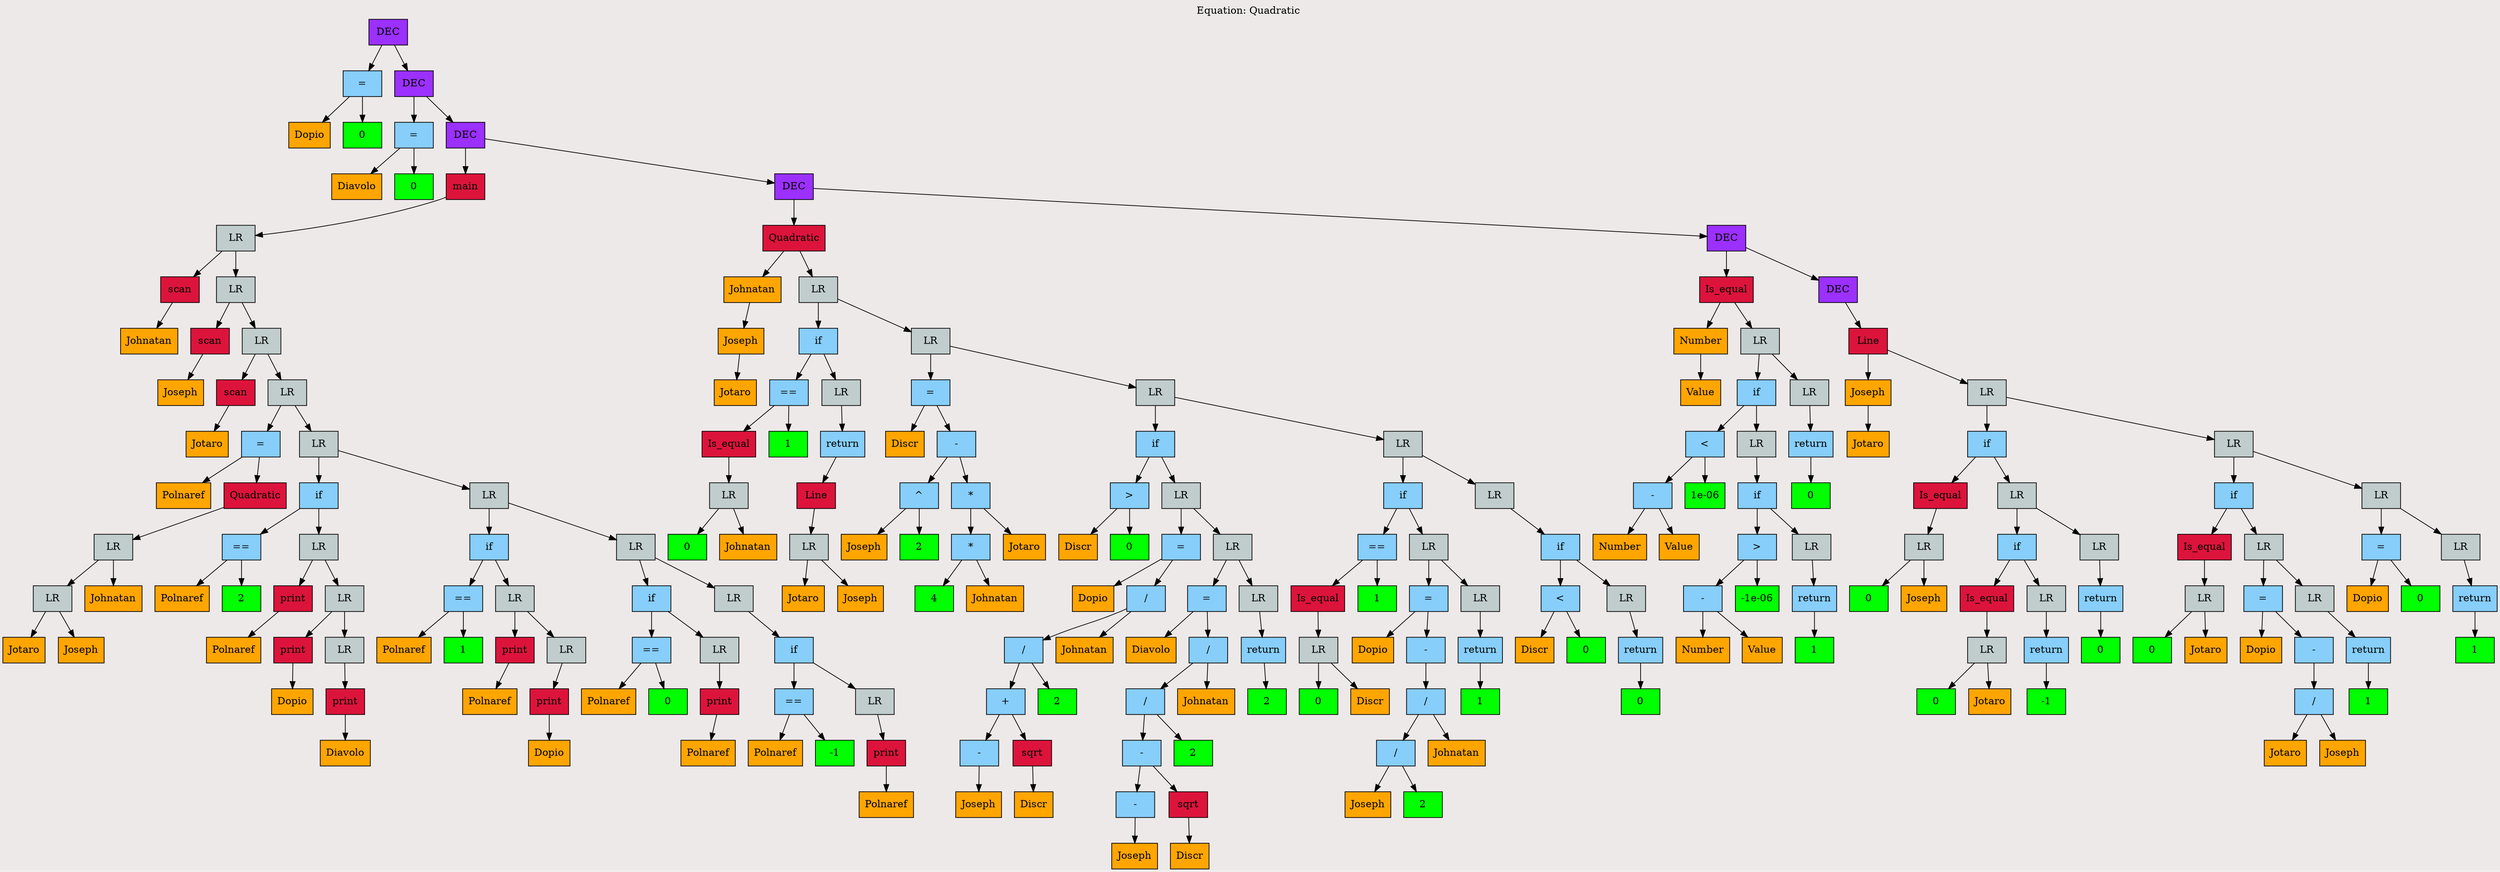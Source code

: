digraph G {
graph [bgcolor = Snow2]
	"0x55a15883f050" [shape = box, label = "DEC"style = filled, color = black, fillcolor = purple1]
	"0x55a15883f050" -> "0x55a158834fe0" 
	"0x55a15883f050" -> "0x55a15883eff0" 
	"0x55a158834fe0" [shape = box, label = "=" style = filled, color = black, fillcolor = lightskyblue]
	"0x55a158834fe0" -> "0x55a158834040" 
	"0x55a158834fe0" -> "0x55a158835020" 
	"0x55a158834040" [shape = box, label = "Dopio"style = filled, color = black, fillcolor = orange]
	"0x55a158835020" [shape = box, label = "0", style = filled, color = black, fillcolor = green]
	"0x55a15883eff0" [shape = box, label = "DEC"style = filled, color = black, fillcolor = purple1]
	"0x55a15883eff0" -> "0x55a158835120" 
	"0x55a15883eff0" -> "0x55a15883ef90" 
	"0x55a158835120" [shape = box, label = "=" style = filled, color = black, fillcolor = lightskyblue]
	"0x55a158835120" -> "0x55a1588350c0" 
	"0x55a158835120" -> "0x55a158835160" 
	"0x55a1588350c0" [shape = box, label = "Diavolo"style = filled, color = black, fillcolor = orange]
	"0x55a158835160" [shape = box, label = "0", style = filled, color = black, fillcolor = green]
	"0x55a15883ef90" [shape = box, label = "DEC"style = filled, color = black, fillcolor = purple1]
	"0x55a15883ef90" -> "0x55a158835220" 
	"0x55a15883ef90" -> "0x55a15883ef30" 
	"0x55a158835220" [shape = box, label = "main"style = filled, color = black, fillcolor = crimson]
	"0x55a158835220" -> "0x55a15883e270" 
	"0x55a15883e270" [shape = box, label = "LR"style = filled, color = black, fillcolor = azure3]
	"0x55a15883e270" -> "0x55a1588353a0" 
	"0x55a15883e270" -> "0x55a15883e210" 
	"0x55a1588353a0" [shape = box, label = "scan"style = filled, color = black, fillcolor = crimson]
	"0x55a1588353a0" -> "0x55a158835400" 
	"0x55a158835400" [shape = box, label = "Johnatan"style = filled, color = black, fillcolor = orange]
	"0x55a15883e210" [shape = box, label = "LR"style = filled, color = black, fillcolor = azure3]
	"0x55a15883e210" -> "0x55a1588354c0" 
	"0x55a15883e210" -> "0x55a15883e1b0" 
	"0x55a1588354c0" [shape = box, label = "scan"style = filled, color = black, fillcolor = crimson]
	"0x55a1588354c0" -> "0x55a158835520" 
	"0x55a158835520" [shape = box, label = "Joseph"style = filled, color = black, fillcolor = orange]
	"0x55a15883e1b0" [shape = box, label = "LR"style = filled, color = black, fillcolor = azure3]
	"0x55a15883e1b0" -> "0x55a1588355e0" 
	"0x55a15883e1b0" -> "0x55a15883e150" 
	"0x55a1588355e0" [shape = box, label = "scan"style = filled, color = black, fillcolor = crimson]
	"0x55a1588355e0" -> "0x55a158835640" 
	"0x55a158835640" [shape = box, label = "Jotaro"style = filled, color = black, fillcolor = orange]
	"0x55a15883e150" [shape = box, label = "LR"style = filled, color = black, fillcolor = azure3]
	"0x55a15883e150" -> "0x55a1588358c0" 
	"0x55a15883e150" -> "0x55a15883e0f0" 
	"0x55a1588358c0" [shape = box, label = "=" style = filled, color = black, fillcolor = lightskyblue]
	"0x55a1588358c0" -> "0x55a158835860" 
	"0x55a1588358c0" -> "0x55a158835920" 
	"0x55a158835860" [shape = box, label = "Polnaref"style = filled, color = black, fillcolor = orange]
	"0x55a158835920" [shape = box, label = "Quadratic"style = filled, color = black, fillcolor = crimson]
	"0x55a158835920" -> "0x55a15883dcd0" 
	"0x55a15883dcd0" [shape = box, label = "LR"style = filled, color = black, fillcolor = azure3]
	"0x55a15883dcd0" -> "0x55a15883dc70" 
	"0x55a15883dcd0" -> "0x55a1588359e0" 
	"0x55a15883dc70" [shape = box, label = "LR"style = filled, color = black, fillcolor = azure3]
	"0x55a15883dc70" -> "0x55a158835b60" 
	"0x55a15883dc70" -> "0x55a158835aa0" 
	"0x55a158835b60" [shape = box, label = "Jotaro"style = filled, color = black, fillcolor = orange]
	"0x55a158835aa0" [shape = box, label = "Joseph"style = filled, color = black, fillcolor = orange]
	"0x55a1588359e0" [shape = box, label = "Johnatan"style = filled, color = black, fillcolor = orange]
	"0x55a15883e0f0" [shape = box, label = "LR"style = filled, color = black, fillcolor = azure3]
	"0x55a15883e0f0" -> "0x55a158835c80" 
	"0x55a15883e0f0" -> "0x55a15883e090" 
	"0x55a158835c80" [shape = box, label = "if" style = filled, color = black, fillcolor = lightskyblue]
	"0x55a158835c80" -> "0x55a158835da0" 
	"0x55a158835c80" -> "0x55a15883ddf0" 
	"0x55a158835da0" [shape = box, label = "==" style = filled, color = black, fillcolor = lightskyblue]
	"0x55a158835da0" -> "0x55a158835d40" 
	"0x55a158835da0" -> "0x55a158835de0" 
	"0x55a158835d40" [shape = box, label = "Polnaref"style = filled, color = black, fillcolor = orange]
	"0x55a158835de0" [shape = box, label = "2", style = filled, color = black, fillcolor = green]
	"0x55a15883ddf0" [shape = box, label = "LR"style = filled, color = black, fillcolor = azure3]
	"0x55a15883ddf0" -> "0x55a158835f00" 
	"0x55a15883ddf0" -> "0x55a15883dd90" 
	"0x55a158835f00" [shape = box, label = "print"style = filled, color = black, fillcolor = crimson]
	"0x55a158835f00" -> "0x55a158836200" 
	"0x55a158836200" [shape = box, label = "Polnaref"style = filled, color = black, fillcolor = orange]
	"0x55a15883dd90" [shape = box, label = "LR"style = filled, color = black, fillcolor = azure3]
	"0x55a15883dd90" -> "0x55a1588362c0" 
	"0x55a15883dd90" -> "0x55a15883dd30" 
	"0x55a1588362c0" [shape = box, label = "print"style = filled, color = black, fillcolor = crimson]
	"0x55a1588362c0" -> "0x55a158836320" 
	"0x55a158836320" [shape = box, label = "Dopio"style = filled, color = black, fillcolor = orange]
	"0x55a15883dd30" [shape = box, label = "LR"style = filled, color = black, fillcolor = azure3]
	"0x55a15883dd30" -> "0x55a1588363e0" 
	"0x55a1588363e0" [shape = box, label = "print"style = filled, color = black, fillcolor = crimson]
	"0x55a1588363e0" -> "0x55a158836440" 
	"0x55a158836440" [shape = box, label = "Diavolo"style = filled, color = black, fillcolor = orange]
	"0x55a15883e090" [shape = box, label = "LR"style = filled, color = black, fillcolor = azure3]
	"0x55a15883e090" -> "0x55a158836560" 
	"0x55a15883e090" -> "0x55a15883e030" 
	"0x55a158836560" [shape = box, label = "if" style = filled, color = black, fillcolor = lightskyblue]
	"0x55a158836560" -> "0x55a158836680" 
	"0x55a158836560" -> "0x55a15883deb0" 
	"0x55a158836680" [shape = box, label = "==" style = filled, color = black, fillcolor = lightskyblue]
	"0x55a158836680" -> "0x55a158836620" 
	"0x55a158836680" -> "0x55a1588366c0" 
	"0x55a158836620" [shape = box, label = "Polnaref"style = filled, color = black, fillcolor = orange]
	"0x55a1588366c0" [shape = box, label = "1", style = filled, color = black, fillcolor = green]
	"0x55a15883deb0" [shape = box, label = "LR"style = filled, color = black, fillcolor = azure3]
	"0x55a15883deb0" -> "0x55a1588367e0" 
	"0x55a15883deb0" -> "0x55a15883de50" 
	"0x55a1588367e0" [shape = box, label = "print"style = filled, color = black, fillcolor = crimson]
	"0x55a1588367e0" -> "0x55a158836840" 
	"0x55a158836840" [shape = box, label = "Polnaref"style = filled, color = black, fillcolor = orange]
	"0x55a15883de50" [shape = box, label = "LR"style = filled, color = black, fillcolor = azure3]
	"0x55a15883de50" -> "0x55a158836900" 
	"0x55a158836900" [shape = box, label = "print"style = filled, color = black, fillcolor = crimson]
	"0x55a158836900" -> "0x55a158836960" 
	"0x55a158836960" [shape = box, label = "Dopio"style = filled, color = black, fillcolor = orange]
	"0x55a15883e030" [shape = box, label = "LR"style = filled, color = black, fillcolor = azure3]
	"0x55a15883e030" -> "0x55a158836a80" 
	"0x55a15883e030" -> "0x55a15883dfd0" 
	"0x55a158836a80" [shape = box, label = "if" style = filled, color = black, fillcolor = lightskyblue]
	"0x55a158836a80" -> "0x55a158836ba0" 
	"0x55a158836a80" -> "0x55a15883df10" 
	"0x55a158836ba0" [shape = box, label = "==" style = filled, color = black, fillcolor = lightskyblue]
	"0x55a158836ba0" -> "0x55a158836b40" 
	"0x55a158836ba0" -> "0x55a158836be0" 
	"0x55a158836b40" [shape = box, label = "Polnaref"style = filled, color = black, fillcolor = orange]
	"0x55a158836be0" [shape = box, label = "0", style = filled, color = black, fillcolor = green]
	"0x55a15883df10" [shape = box, label = "LR"style = filled, color = black, fillcolor = azure3]
	"0x55a15883df10" -> "0x55a158836d00" 
	"0x55a158836d00" [shape = box, label = "print"style = filled, color = black, fillcolor = crimson]
	"0x55a158836d00" -> "0x55a158836d60" 
	"0x55a158836d60" [shape = box, label = "Polnaref"style = filled, color = black, fillcolor = orange]
	"0x55a15883dfd0" [shape = box, label = "LR"style = filled, color = black, fillcolor = azure3]
	"0x55a15883dfd0" -> "0x55a158836e80" 
	"0x55a158836e80" [shape = box, label = "if" style = filled, color = black, fillcolor = lightskyblue]
	"0x55a158836e80" -> "0x55a158836fa0" 
	"0x55a158836e80" -> "0x55a15883df70" 
	"0x55a158836fa0" [shape = box, label = "==" style = filled, color = black, fillcolor = lightskyblue]
	"0x55a158836fa0" -> "0x55a158836f40" 
	"0x55a158836fa0" -> "0x55a158836fe0" 
	"0x55a158836f40" [shape = box, label = "Polnaref"style = filled, color = black, fillcolor = orange]
	"0x55a158836fe0" [shape = box, label = "-1", style = filled, color = black, fillcolor = green]
	"0x55a15883df70" [shape = box, label = "LR"style = filled, color = black, fillcolor = azure3]
	"0x55a15883df70" -> "0x55a158837620" 
	"0x55a158837620" [shape = box, label = "print"style = filled, color = black, fillcolor = crimson]
	"0x55a158837620" -> "0x55a158837680" 
	"0x55a158837680" [shape = box, label = "Polnaref"style = filled, color = black, fillcolor = orange]
	"0x55a15883ef30" [shape = box, label = "DEC"style = filled, color = black, fillcolor = purple1]
	"0x55a15883ef30" -> "0x55a158837800" 
	"0x55a15883ef30" -> "0x55a15883eed0" 
	"0x55a158837800" [shape = box, label = "Quadratic"style = filled, color = black, fillcolor = crimson]
	"0x55a158837800" -> "0x55a1588378c0" 
	"0x55a158837800" -> "0x55a15883e810" 
	"0x55a1588378c0" [shape = box, label = "Johnatan"style = filled, color = black, fillcolor = orange]
	"0x55a1588378c0" -> "0x55a158837980" 
	"0x55a158837980" [shape = box, label = "Joseph"style = filled, color = black, fillcolor = orange]
	"0x55a158837980" -> "0x55a158837a40" 
	"0x55a158837a40" [shape = box, label = "Jotaro"style = filled, color = black, fillcolor = orange]
	"0x55a15883e810" [shape = box, label = "LR"style = filled, color = black, fillcolor = azure3]
	"0x55a15883e810" -> "0x55a158837b60" 
	"0x55a15883e810" -> "0x55a15883e7b0" 
	"0x55a158837b60" [shape = box, label = "if" style = filled, color = black, fillcolor = lightskyblue]
	"0x55a158837b60" -> "0x55a158837e40" 
	"0x55a158837b60" -> "0x55a15883e390" 
	"0x55a158837e40" [shape = box, label = "==" style = filled, color = black, fillcolor = lightskyblue]
	"0x55a158837e40" -> "0x55a158837c20" 
	"0x55a158837e40" -> "0x55a158837e80" 
	"0x55a158837c20" [shape = box, label = "Is_equal"style = filled, color = black, fillcolor = crimson]
	"0x55a158837c20" -> "0x55a15883e2d0" 
	"0x55a15883e2d0" [shape = box, label = "LR"style = filled, color = black, fillcolor = azure3]
	"0x55a15883e2d0" -> "0x55a158837d80" 
	"0x55a15883e2d0" -> "0x55a158837ce0" 
	"0x55a158837d80" [shape = box, label = "0", style = filled, color = black, fillcolor = green]
	"0x55a158837ce0" [shape = box, label = "Johnatan"style = filled, color = black, fillcolor = orange]
	"0x55a158837e80" [shape = box, label = "1", style = filled, color = black, fillcolor = green]
	"0x55a15883e390" [shape = box, label = "LR"style = filled, color = black, fillcolor = azure3]
	"0x55a15883e390" -> "0x55a1588381e0" 
	"0x55a1588381e0" [shape = box, label = "return" style = filled, color = black, fillcolor = lightskyblue]
	"0x55a1588381e0" -> "0x55a158837fa0" 
	"0x55a158837fa0" [shape = box, label = "Line"style = filled, color = black, fillcolor = crimson]
	"0x55a158837fa0" -> "0x55a15883e330" 
	"0x55a15883e330" [shape = box, label = "LR"style = filled, color = black, fillcolor = azure3]
	"0x55a15883e330" -> "0x55a158838120" 
	"0x55a15883e330" -> "0x55a158838060" 
	"0x55a158838120" [shape = box, label = "Jotaro"style = filled, color = black, fillcolor = orange]
	"0x55a158838060" [shape = box, label = "Joseph"style = filled, color = black, fillcolor = orange]
	"0x55a15883e7b0" [shape = box, label = "LR"style = filled, color = black, fillcolor = azure3]
	"0x55a15883e7b0" -> "0x55a158838360" 
	"0x55a15883e7b0" -> "0x55a15883e750" 
	"0x55a158838360" [shape = box, label = "=" style = filled, color = black, fillcolor = lightskyblue]
	"0x55a158838360" -> "0x55a158838300" 
	"0x55a158838360" -> "0x55a1588384c0" 
	"0x55a158838300" [shape = box, label = "Discr"style = filled, color = black, fillcolor = orange]
	"0x55a1588384c0" [shape = box, label = "-" style = filled, color = black, fillcolor = lightskyblue]
	"0x55a1588384c0" -> "0x55a158838420" 
	"0x55a1588384c0" -> "0x55a158838620" 
	"0x55a158838420" [shape = box, label = "^" style = filled, color = black, fillcolor = lightskyblue]
	"0x55a158838420" -> "0x55a1588383c0" 
	"0x55a158838420" -> "0x55a158838460" 
	"0x55a1588383c0" [shape = box, label = "Joseph"style = filled, color = black, fillcolor = orange]
	"0x55a158838460" [shape = box, label = "2", style = filled, color = black, fillcolor = green]
	"0x55a158838620" [shape = box, label = "*" style = filled, color = black, fillcolor = lightskyblue]
	"0x55a158838620" -> "0x55a158838560" 
	"0x55a158838620" -> "0x55a158838680" 
	"0x55a158838560" [shape = box, label = "*" style = filled, color = black, fillcolor = lightskyblue]
	"0x55a158838560" -> "0x55a158838500" 
	"0x55a158838560" -> "0x55a1588385c0" 
	"0x55a158838500" [shape = box, label = "4", style = filled, color = black, fillcolor = green]
	"0x55a1588385c0" [shape = box, label = "Johnatan"style = filled, color = black, fillcolor = orange]
	"0x55a158838680" [shape = box, label = "Jotaro"style = filled, color = black, fillcolor = orange]
	"0x55a15883e750" [shape = box, label = "LR"style = filled, color = black, fillcolor = azure3]
	"0x55a15883e750" -> "0x55a158838740" 
	"0x55a15883e750" -> "0x55a15883e6f0" 
	"0x55a158838740" [shape = box, label = "if" style = filled, color = black, fillcolor = lightskyblue]
	"0x55a158838740" -> "0x55a158838860" 
	"0x55a158838740" -> "0x55a15883e4b0" 
	"0x55a158838860" [shape = box, label = ">" style = filled, color = black, fillcolor = lightskyblue]
	"0x55a158838860" -> "0x55a158838800" 
	"0x55a158838860" -> "0x55a1588388a0" 
	"0x55a158838800" [shape = box, label = "Discr"style = filled, color = black, fillcolor = orange]
	"0x55a1588388a0" [shape = box, label = "0", style = filled, color = black, fillcolor = green]
	"0x55a15883e4b0" [shape = box, label = "LR"style = filled, color = black, fillcolor = azure3]
	"0x55a15883e4b0" -> "0x55a158838a20" 
	"0x55a15883e4b0" -> "0x55a15883e450" 
	"0x55a158838a20" [shape = box, label = "=" style = filled, color = black, fillcolor = lightskyblue]
	"0x55a158838a20" -> "0x55a1588389c0" 
	"0x55a158838a20" -> "0x55a158838e80" 
	"0x55a1588389c0" [shape = box, label = "Dopio"style = filled, color = black, fillcolor = orange]
	"0x55a158838e80" [shape = box, label = "/" style = filled, color = black, fillcolor = lightskyblue]
	"0x55a158838e80" -> "0x55a158838de0" 
	"0x55a158838e80" -> "0x55a158838ee0" 
	"0x55a158838de0" [shape = box, label = "/" style = filled, color = black, fillcolor = lightskyblue]
	"0x55a158838de0" -> "0x55a158838ba0" 
	"0x55a158838de0" -> "0x55a158838e20" 
	"0x55a158838ba0" [shape = box, label = "+" style = filled, color = black, fillcolor = lightskyblue]
	"0x55a158838ba0" -> "0x55a158838ae0" 
	"0x55a158838ba0" -> "0x55a158838c00" 
	"0x55a158838ae0" [shape = box, label = "-" style = filled, color = black, fillcolor = lightskyblue]
	"0x55a158838ae0" -> "0x55a158838b40" 
	"0x55a158838b40" [shape = box, label = "Joseph"style = filled, color = black, fillcolor = orange]
	"0x55a158838c00" [shape = box, label = "sqrt"style = filled, color = black, fillcolor = crimson]
	"0x55a158838c00" -> "0x55a158838cc0" 
	"0x55a158838cc0" [shape = box, label = "Discr"style = filled, color = black, fillcolor = orange]
	"0x55a158838e20" [shape = box, label = "2", style = filled, color = black, fillcolor = green]
	"0x55a158838ee0" [shape = box, label = "Johnatan"style = filled, color = black, fillcolor = orange]
	"0x55a15883e450" [shape = box, label = "LR"style = filled, color = black, fillcolor = azure3]
	"0x55a15883e450" -> "0x55a158839000" 
	"0x55a15883e450" -> "0x55a15883e3f0" 
	"0x55a158839000" [shape = box, label = "=" style = filled, color = black, fillcolor = lightskyblue]
	"0x55a158839000" -> "0x55a158838fa0" 
	"0x55a158839000" -> "0x55a158837200" 
	"0x55a158838fa0" [shape = box, label = "Diavolo"style = filled, color = black, fillcolor = orange]
	"0x55a158837200" [shape = box, label = "/" style = filled, color = black, fillcolor = lightskyblue]
	"0x55a158837200" -> "0x55a158837160" 
	"0x55a158837200" -> "0x55a158837260" 
	"0x55a158837160" [shape = box, label = "/" style = filled, color = black, fillcolor = lightskyblue]
	"0x55a158837160" -> "0x55a158839180" 
	"0x55a158837160" -> "0x55a1588371a0" 
	"0x55a158839180" [shape = box, label = "-" style = filled, color = black, fillcolor = lightskyblue]
	"0x55a158839180" -> "0x55a1588390c0" 
	"0x55a158839180" -> "0x55a1588391e0" 
	"0x55a1588390c0" [shape = box, label = "-" style = filled, color = black, fillcolor = lightskyblue]
	"0x55a1588390c0" -> "0x55a158839120" 
	"0x55a158839120" [shape = box, label = "Joseph"style = filled, color = black, fillcolor = orange]
	"0x55a1588391e0" [shape = box, label = "sqrt"style = filled, color = black, fillcolor = crimson]
	"0x55a1588391e0" -> "0x55a1588392a0" 
	"0x55a1588392a0" [shape = box, label = "Discr"style = filled, color = black, fillcolor = orange]
	"0x55a1588371a0" [shape = box, label = "2", style = filled, color = black, fillcolor = green]
	"0x55a158837260" [shape = box, label = "Johnatan"style = filled, color = black, fillcolor = orange]
	"0x55a15883e3f0" [shape = box, label = "LR"style = filled, color = black, fillcolor = azure3]
	"0x55a15883e3f0" -> "0x55a158837360" 
	"0x55a158837360" [shape = box, label = "return" style = filled, color = black, fillcolor = lightskyblue]
	"0x55a158837360" -> "0x55a158837300" 
	"0x55a158837300" [shape = box, label = "2", style = filled, color = black, fillcolor = green]
	"0x55a15883e6f0" [shape = box, label = "LR"style = filled, color = black, fillcolor = azure3]
	"0x55a15883e6f0" -> "0x55a158837480" 
	"0x55a15883e6f0" -> "0x55a15883e690" 
	"0x55a158837480" [shape = box, label = "if" style = filled, color = black, fillcolor = lightskyblue]
	"0x55a158837480" -> "0x55a158839ec0" 
	"0x55a158837480" -> "0x55a15883e5d0" 
	"0x55a158839ec0" [shape = box, label = "==" style = filled, color = black, fillcolor = lightskyblue]
	"0x55a158839ec0" -> "0x55a158837540" 
	"0x55a158839ec0" -> "0x55a158839f00" 
	"0x55a158837540" [shape = box, label = "Is_equal"style = filled, color = black, fillcolor = crimson]
	"0x55a158837540" -> "0x55a15883e510" 
	"0x55a15883e510" [shape = box, label = "LR"style = filled, color = black, fillcolor = azure3]
	"0x55a15883e510" -> "0x55a158839e00" 
	"0x55a15883e510" -> "0x55a158839d60" 
	"0x55a158839e00" [shape = box, label = "0", style = filled, color = black, fillcolor = green]
	"0x55a158839d60" [shape = box, label = "Discr"style = filled, color = black, fillcolor = orange]
	"0x55a158839f00" [shape = box, label = "1", style = filled, color = black, fillcolor = green]
	"0x55a15883e5d0" [shape = box, label = "LR"style = filled, color = black, fillcolor = azure3]
	"0x55a15883e5d0" -> "0x55a15883a080" 
	"0x55a15883e5d0" -> "0x55a15883e570" 
	"0x55a15883a080" [shape = box, label = "=" style = filled, color = black, fillcolor = lightskyblue]
	"0x55a15883a080" -> "0x55a15883a020" 
	"0x55a15883a080" -> "0x55a15883a0e0" 
	"0x55a15883a020" [shape = box, label = "Dopio"style = filled, color = black, fillcolor = orange]
	"0x55a15883a0e0" [shape = box, label = "-" style = filled, color = black, fillcolor = lightskyblue]
	"0x55a15883a0e0" -> "0x55a15883a240" 
	"0x55a15883a240" [shape = box, label = "/" style = filled, color = black, fillcolor = lightskyblue]
	"0x55a15883a240" -> "0x55a15883a1a0" 
	"0x55a15883a240" -> "0x55a15883a2a0" 
	"0x55a15883a1a0" [shape = box, label = "/" style = filled, color = black, fillcolor = lightskyblue]
	"0x55a15883a1a0" -> "0x55a15883a140" 
	"0x55a15883a1a0" -> "0x55a15883a1e0" 
	"0x55a15883a140" [shape = box, label = "Joseph"style = filled, color = black, fillcolor = orange]
	"0x55a15883a1e0" [shape = box, label = "2", style = filled, color = black, fillcolor = green]
	"0x55a15883a2a0" [shape = box, label = "Johnatan"style = filled, color = black, fillcolor = orange]
	"0x55a15883e570" [shape = box, label = "LR"style = filled, color = black, fillcolor = azure3]
	"0x55a15883e570" -> "0x55a15883a3a0" 
	"0x55a15883a3a0" [shape = box, label = "return" style = filled, color = black, fillcolor = lightskyblue]
	"0x55a15883a3a0" -> "0x55a15883a340" 
	"0x55a15883a340" [shape = box, label = "1", style = filled, color = black, fillcolor = green]
	"0x55a15883e690" [shape = box, label = "LR"style = filled, color = black, fillcolor = azure3]
	"0x55a15883e690" -> "0x55a15883a4c0" 
	"0x55a15883a4c0" [shape = box, label = "if" style = filled, color = black, fillcolor = lightskyblue]
	"0x55a15883a4c0" -> "0x55a15883a5e0" 
	"0x55a15883a4c0" -> "0x55a15883e630" 
	"0x55a15883a5e0" [shape = box, label = "<" style = filled, color = black, fillcolor = lightskyblue]
	"0x55a15883a5e0" -> "0x55a15883a580" 
	"0x55a15883a5e0" -> "0x55a15883a620" 
	"0x55a15883a580" [shape = box, label = "Discr"style = filled, color = black, fillcolor = orange]
	"0x55a15883a620" [shape = box, label = "0", style = filled, color = black, fillcolor = green]
	"0x55a15883e630" [shape = box, label = "LR"style = filled, color = black, fillcolor = azure3]
	"0x55a15883e630" -> "0x55a15883a780" 
	"0x55a15883a780" [shape = box, label = "return" style = filled, color = black, fillcolor = lightskyblue]
	"0x55a15883a780" -> "0x55a15883a720" 
	"0x55a15883a720" [shape = box, label = "0", style = filled, color = black, fillcolor = green]
	"0x55a15883eed0" [shape = box, label = "DEC"style = filled, color = black, fillcolor = purple1]
	"0x55a15883eed0" -> "0x55a15883a900" 
	"0x55a15883eed0" -> "0x55a15883ee70" 
	"0x55a15883a900" [shape = box, label = "Is_equal"style = filled, color = black, fillcolor = crimson]
	"0x55a15883a900" -> "0x55a15883a9c0" 
	"0x55a15883a900" -> "0x55a15883e990" 
	"0x55a15883a9c0" [shape = box, label = "Number"style = filled, color = black, fillcolor = orange]
	"0x55a15883a9c0" -> "0x55a15883aa80" 
	"0x55a15883aa80" [shape = box, label = "Value"style = filled, color = black, fillcolor = orange]
	"0x55a15883e990" [shape = box, label = "LR"style = filled, color = black, fillcolor = azure3]
	"0x55a15883e990" -> "0x55a15883aba0" 
	"0x55a15883e990" -> "0x55a15883e930" 
	"0x55a15883aba0" [shape = box, label = "if" style = filled, color = black, fillcolor = lightskyblue]
	"0x55a15883aba0" -> "0x55a15883ad80" 
	"0x55a15883aba0" -> "0x55a15883e8d0" 
	"0x55a15883ad80" [shape = box, label = "<" style = filled, color = black, fillcolor = lightskyblue]
	"0x55a15883ad80" -> "0x55a15883acc0" 
	"0x55a15883ad80" -> "0x55a15883adc0" 
	"0x55a15883acc0" [shape = box, label = "-" style = filled, color = black, fillcolor = lightskyblue]
	"0x55a15883acc0" -> "0x55a15883ac60" 
	"0x55a15883acc0" -> "0x55a15883ad20" 
	"0x55a15883ac60" [shape = box, label = "Number"style = filled, color = black, fillcolor = orange]
	"0x55a15883ad20" [shape = box, label = "Value"style = filled, color = black, fillcolor = orange]
	"0x55a15883adc0" [shape = box, label = "1e-06", style = filled, color = black, fillcolor = green]
	"0x55a15883e8d0" [shape = box, label = "LR"style = filled, color = black, fillcolor = azure3]
	"0x55a15883e8d0" -> "0x55a15883aee0" 
	"0x55a15883aee0" [shape = box, label = "if" style = filled, color = black, fillcolor = lightskyblue]
	"0x55a15883aee0" -> "0x55a15883b0c0" 
	"0x55a15883aee0" -> "0x55a15883e870" 
	"0x55a15883b0c0" [shape = box, label = ">" style = filled, color = black, fillcolor = lightskyblue]
	"0x55a15883b0c0" -> "0x55a15883b000" 
	"0x55a15883b0c0" -> "0x55a15883b100" 
	"0x55a15883b000" [shape = box, label = "-" style = filled, color = black, fillcolor = lightskyblue]
	"0x55a15883b000" -> "0x55a15883afa0" 
	"0x55a15883b000" -> "0x55a15883b060" 
	"0x55a15883afa0" [shape = box, label = "Number"style = filled, color = black, fillcolor = orange]
	"0x55a15883b060" [shape = box, label = "Value"style = filled, color = black, fillcolor = orange]
	"0x55a15883b100" [shape = box, label = "-1e-06", style = filled, color = black, fillcolor = green]
	"0x55a15883e870" [shape = box, label = "LR"style = filled, color = black, fillcolor = azure3]
	"0x55a15883e870" -> "0x55a15883b260" 
	"0x55a15883b260" [shape = box, label = "return" style = filled, color = black, fillcolor = lightskyblue]
	"0x55a15883b260" -> "0x55a15883b200" 
	"0x55a15883b200" [shape = box, label = "1", style = filled, color = black, fillcolor = green]
	"0x55a15883e930" [shape = box, label = "LR"style = filled, color = black, fillcolor = azure3]
	"0x55a15883e930" -> "0x55a15883b420" 
	"0x55a15883b420" [shape = box, label = "return" style = filled, color = black, fillcolor = lightskyblue]
	"0x55a15883b420" -> "0x55a15883b3c0" 
	"0x55a15883b3c0" [shape = box, label = "0", style = filled, color = black, fillcolor = green]
	"0x55a15883ee70" [shape = box, label = "DEC"style = filled, color = black, fillcolor = purple1]
	"0x55a15883ee70" -> "0x55a15883b540" 
	"0x55a15883b540" [shape = box, label = "Line"style = filled, color = black, fillcolor = crimson]
	"0x55a15883b540" -> "0x55a15883b600" 
	"0x55a15883b540" -> "0x55a15883ee10" 
	"0x55a15883b600" [shape = box, label = "Joseph"style = filled, color = black, fillcolor = orange]
	"0x55a15883b600" -> "0x55a15883b6c0" 
	"0x55a15883b6c0" [shape = box, label = "Jotaro"style = filled, color = black, fillcolor = orange]
	"0x55a15883ee10" [shape = box, label = "LR"style = filled, color = black, fillcolor = azure3]
	"0x55a15883ee10" -> "0x55a15883b7e0" 
	"0x55a15883ee10" -> "0x55a15883edb0" 
	"0x55a15883b7e0" [shape = box, label = "if" style = filled, color = black, fillcolor = lightskyblue]
	"0x55a15883b7e0" -> "0x55a15883b8a0" 
	"0x55a15883b7e0" -> "0x55a15883eb70" 
	"0x55a15883b8a0" [shape = box, label = "Is_equal"style = filled, color = black, fillcolor = crimson]
	"0x55a15883b8a0" -> "0x55a15883e9f0" 
	"0x55a15883e9f0" [shape = box, label = "LR"style = filled, color = black, fillcolor = azure3]
	"0x55a15883e9f0" -> "0x55a15883ba00" 
	"0x55a15883e9f0" -> "0x55a15883b960" 
	"0x55a15883ba00" [shape = box, label = "0", style = filled, color = black, fillcolor = green]
	"0x55a15883b960" [shape = box, label = "Joseph"style = filled, color = black, fillcolor = orange]
	"0x55a15883eb70" [shape = box, label = "LR"style = filled, color = black, fillcolor = azure3]
	"0x55a15883eb70" -> "0x55a15883bb80" 
	"0x55a15883eb70" -> "0x55a15883eb10" 
	"0x55a15883bb80" [shape = box, label = "if" style = filled, color = black, fillcolor = lightskyblue]
	"0x55a15883bb80" -> "0x55a15883bc40" 
	"0x55a15883bb80" -> "0x55a15883eab0" 
	"0x55a15883bc40" [shape = box, label = "Is_equal"style = filled, color = black, fillcolor = crimson]
	"0x55a15883bc40" -> "0x55a15883ea50" 
	"0x55a15883ea50" [shape = box, label = "LR"style = filled, color = black, fillcolor = azure3]
	"0x55a15883ea50" -> "0x55a15883bda0" 
	"0x55a15883ea50" -> "0x55a15883bd00" 
	"0x55a15883bda0" [shape = box, label = "0", style = filled, color = black, fillcolor = green]
	"0x55a15883bd00" [shape = box, label = "Jotaro"style = filled, color = black, fillcolor = orange]
	"0x55a15883eab0" [shape = box, label = "LR"style = filled, color = black, fillcolor = azure3]
	"0x55a15883eab0" -> "0x55a15883bf60" 
	"0x55a15883bf60" [shape = box, label = "return" style = filled, color = black, fillcolor = lightskyblue]
	"0x55a15883bf60" -> "0x55a15883bf00" 
	"0x55a15883bf00" [shape = box, label = "-1", style = filled, color = black, fillcolor = green]
	"0x55a15883eb10" [shape = box, label = "LR"style = filled, color = black, fillcolor = azure3]
	"0x55a15883eb10" -> "0x55a15883c0c0" 
	"0x55a15883c0c0" [shape = box, label = "return" style = filled, color = black, fillcolor = lightskyblue]
	"0x55a15883c0c0" -> "0x55a15883c060" 
	"0x55a15883c060" [shape = box, label = "0", style = filled, color = black, fillcolor = green]
	"0x55a15883edb0" [shape = box, label = "LR"style = filled, color = black, fillcolor = azure3]
	"0x55a15883edb0" -> "0x55a15883c1e0" 
	"0x55a15883edb0" -> "0x55a15883ed50" 
	"0x55a15883c1e0" [shape = box, label = "if" style = filled, color = black, fillcolor = lightskyblue]
	"0x55a15883c1e0" -> "0x55a15883c2a0" 
	"0x55a15883c1e0" -> "0x55a15883ec90" 
	"0x55a15883c2a0" [shape = box, label = "Is_equal"style = filled, color = black, fillcolor = crimson]
	"0x55a15883c2a0" -> "0x55a15883ebd0" 
	"0x55a15883ebd0" [shape = box, label = "LR"style = filled, color = black, fillcolor = azure3]
	"0x55a15883ebd0" -> "0x55a15883c400" 
	"0x55a15883ebd0" -> "0x55a15883c360" 
	"0x55a15883c400" [shape = box, label = "0", style = filled, color = black, fillcolor = green]
	"0x55a15883c360" [shape = box, label = "Jotaro"style = filled, color = black, fillcolor = orange]
	"0x55a15883ec90" [shape = box, label = "LR"style = filled, color = black, fillcolor = azure3]
	"0x55a15883ec90" -> "0x55a15883c5e0" 
	"0x55a15883ec90" -> "0x55a15883ec30" 
	"0x55a15883c5e0" [shape = box, label = "=" style = filled, color = black, fillcolor = lightskyblue]
	"0x55a15883c5e0" -> "0x55a15883c580" 
	"0x55a15883c5e0" -> "0x55a15883c640" 
	"0x55a15883c580" [shape = box, label = "Dopio"style = filled, color = black, fillcolor = orange]
	"0x55a15883c640" [shape = box, label = "-" style = filled, color = black, fillcolor = lightskyblue]
	"0x55a15883c640" -> "0x55a15883c700" 
	"0x55a15883c700" [shape = box, label = "/" style = filled, color = black, fillcolor = lightskyblue]
	"0x55a15883c700" -> "0x55a15883c6a0" 
	"0x55a15883c700" -> "0x55a15883c760" 
	"0x55a15883c6a0" [shape = box, label = "Jotaro"style = filled, color = black, fillcolor = orange]
	"0x55a15883c760" [shape = box, label = "Joseph"style = filled, color = black, fillcolor = orange]
	"0x55a15883ec30" [shape = box, label = "LR"style = filled, color = black, fillcolor = azure3]
	"0x55a15883ec30" -> "0x55a15883c860" 
	"0x55a15883c860" [shape = box, label = "return" style = filled, color = black, fillcolor = lightskyblue]
	"0x55a15883c860" -> "0x55a15883c800" 
	"0x55a15883c800" [shape = box, label = "1", style = filled, color = black, fillcolor = green]
	"0x55a15883ed50" [shape = box, label = "LR"style = filled, color = black, fillcolor = azure3]
	"0x55a15883ed50" -> "0x55a15883c9e0" 
	"0x55a15883ed50" -> "0x55a15883ecf0" 
	"0x55a15883c9e0" [shape = box, label = "=" style = filled, color = black, fillcolor = lightskyblue]
	"0x55a15883c9e0" -> "0x55a15883c980" 
	"0x55a15883c9e0" -> "0x55a15883ca20" 
	"0x55a15883c980" [shape = box, label = "Dopio"style = filled, color = black, fillcolor = orange]
	"0x55a15883ca20" [shape = box, label = "0", style = filled, color = black, fillcolor = green]
	"0x55a15883ecf0" [shape = box, label = "LR"style = filled, color = black, fillcolor = azure3]
	"0x55a15883ecf0" -> "0x55a15883cb20" 
	"0x55a15883cb20" [shape = box, label = "return" style = filled, color = black, fillcolor = lightskyblue]
	"0x55a15883cb20" -> "0x55a15883cac0" 
	"0x55a15883cac0" [shape = box, label = "1", style = filled, color = black, fillcolor = green]
	labelloc="t";
	label="Equation: Quadratic ";
}
